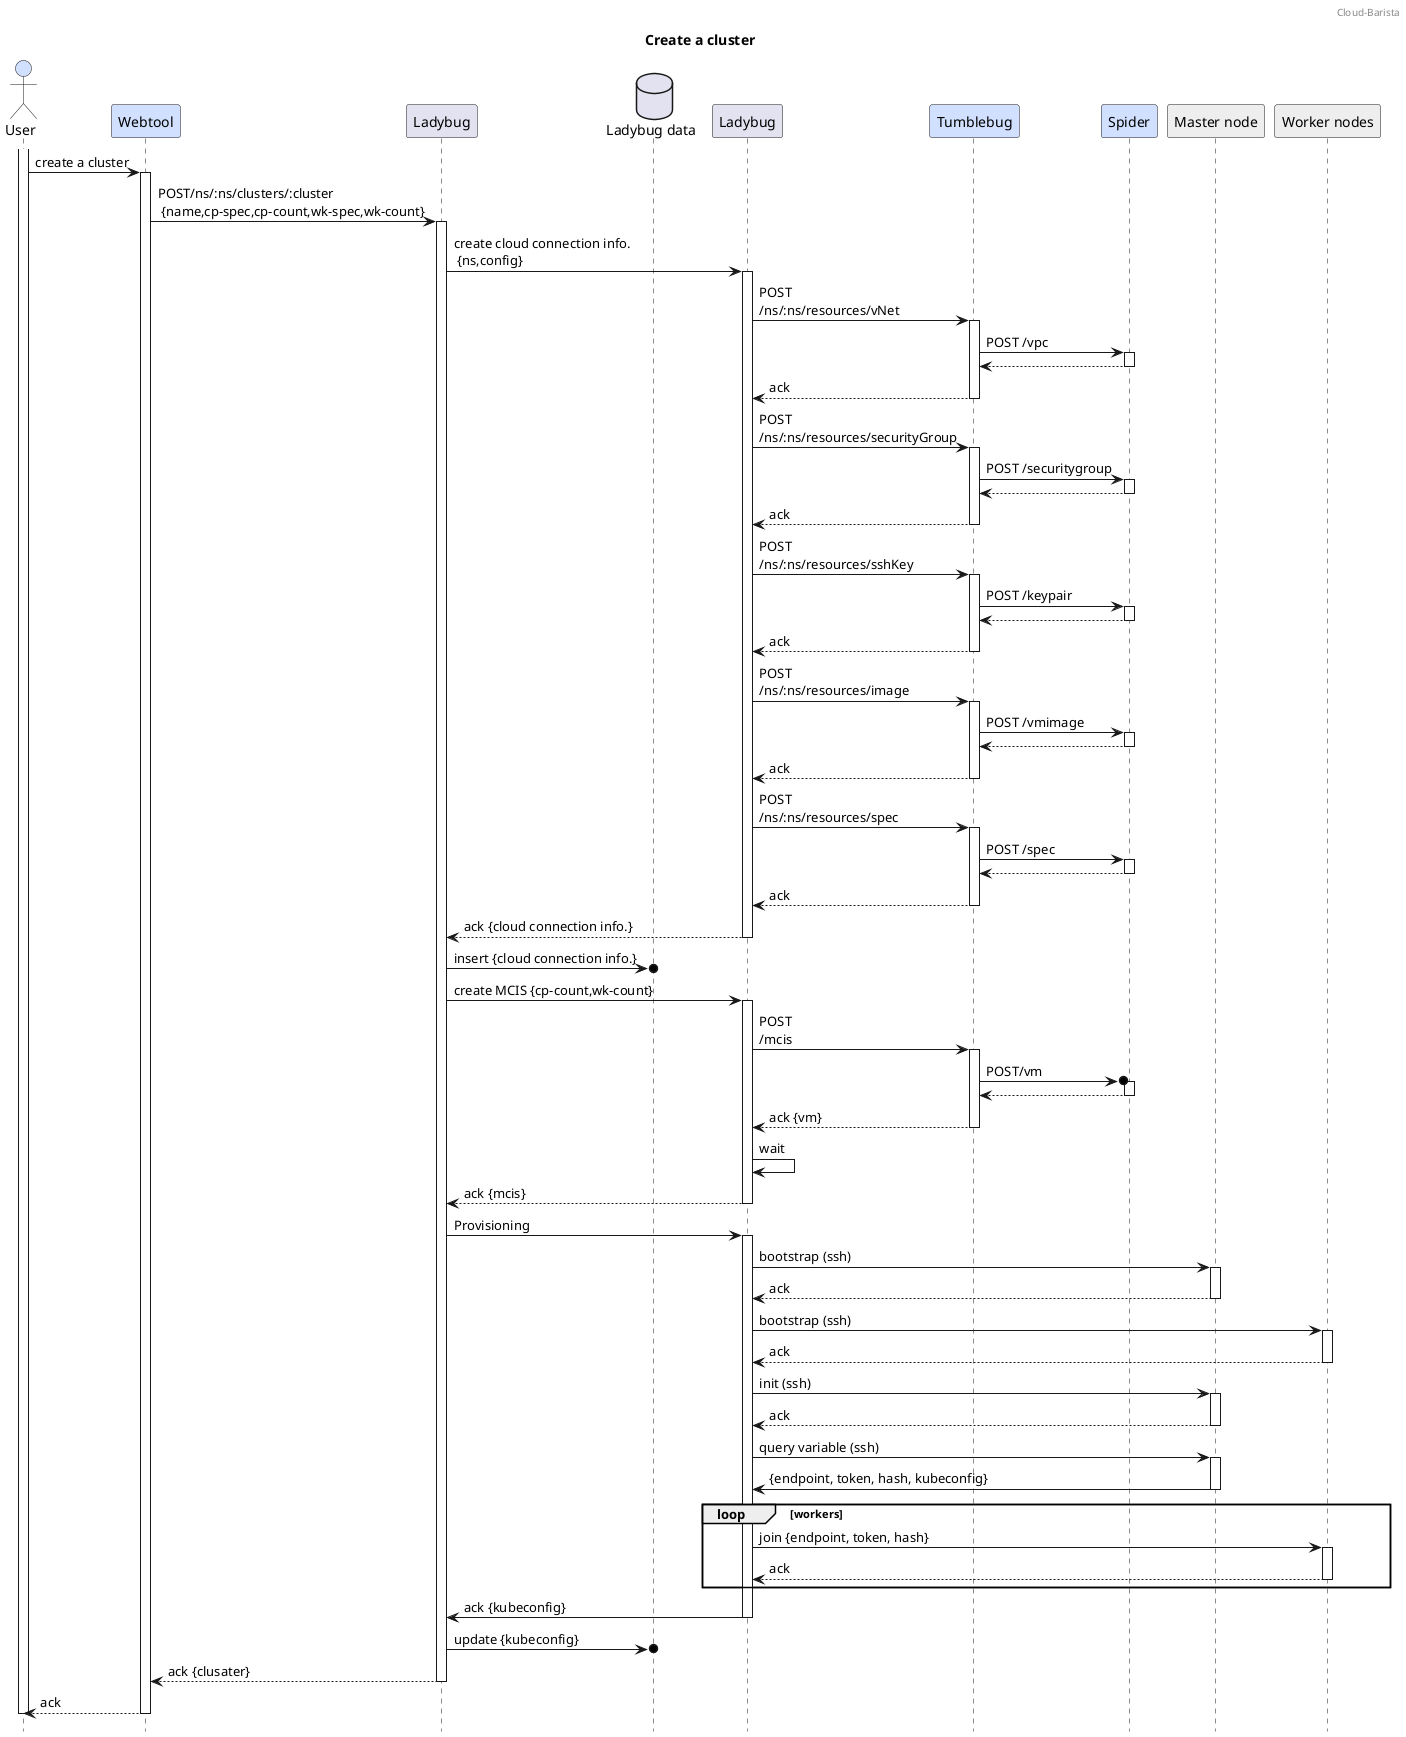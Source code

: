 @@startuml

header Cloud-Barista
title Create a cluster
hide footbox

actor		"User"					as user			#d1e0ff
participant	"Webtool"				as webtool		#d1e0ff

participant	"Ladybug"				as ladybug
database	"Ladybug data"			as db
participant	"Ladybug"				as provider

participant	"Tumblebug"				as tumblebug	#d1e0ff
participant	"Spider"				as spider		#d1e0ff
participant	"Master node"			as mNodes		#eeeeee
participant	"Worker nodes"			as wNodes		#eeeeee

activate user
	user		->	webtool		: create a cluster

	activate webtool
		webtool		->	ladybug		: POST/ns/:ns/clusters/:cluster\n {name,cp-spec,cp-count,wk-spec,wk-count}


		activate ladybug


			ladybug		->	provider	: create cloud connection info.\n {ns,config}

			' -- 1.infra
			activate provider

				'-- 1.1. vpc
				provider	->	tumblebug		: POST\n/ns/:ns/resources/vNet
				activate tumblebug
					tumblebug	->	spider		: POST /vpc
					activate spider
						tumblebug	<--	spider
					deactivate spider
					tumblebug	-->	provider	: ack
				deactivate tumblebug

				'-- 1.2. sg(fw)
				provider	->	tumblebug		: POST\n/ns/:ns/resources/securityGroup
				activate tumblebug
					tumblebug	->	spider		: POST /securitygroup
					activate spider
						tumblebug	<--	spider
					deactivate spider
					tumblebug	-->	provider	: ack
				deactivate tumblebug

				'-- 1.3. ssh
				provider	->	tumblebug	: POST\n/ns/:ns/resources/sshKey
				activate tumblebug
					tumblebug	->	spider		: POST /keypair
					activate spider
						tumblebug	<--	spider
					deactivate spider
					tumblebug	-->	provider	: ack
				deactivate tumblebug
				
				'-- 1.4. image
				provider	->	tumblebug 	: POST\n/ns/:ns/resources/image
				activate tumblebug
					tumblebug	->	spider		: POST /vmimage
					activate spider
						tumblebug	<--	spider
					deactivate spider
					tumblebug	-->	provider	: ack
				deactivate tumblebug

				'-- 1.5. spec
				provider	->	tumblebug 	: POST\n/ns/:ns/resources/spec
				activate tumblebug
					tumblebug	->	spider		: POST /spec
					activate spider
						tumblebug	<--	spider
					deactivate spider
					tumblebug	-->	provider	: ack
				deactivate tumblebug


				provider	-->	ladybug 	: ack {cloud connection info.}

			deactivate provider
			' //-- 1.infra

			ladybug		->o	db			: insert {cloud connection info.}

			' -- 2.mcis
			ladybug		->	provider	: create MCIS {cp-count,wk-count}
			activate provider
				provider	->	tumblebug	: POST\n/mcis

				activate tumblebug
					tumblebug	->o	spider		: POST/vm
					activate spider
						tumblebug	<--	spider
					deactivate spider
					tumblebug	-->	provider 	: ack {vm}
				deactivate tumblebug

				provider	->	provider	: wait
				provider	-->	ladybug 	: ack {mcis}

			deactivate provider
			' //-- 2.mcis

			' -- 3.provisioning
			ladybug		->	provider	: Provisioning

			activate provider
				provider	->	mNodes		: bootstrap (ssh)
				activate mNodes
					provider	<--	mNodes		: ack
				deactivate mNodes

				provider	->	wNodes		: bootstrap (ssh)
				activate wNodes
					provider	<--	wNodes		: ack
				deactivate wNodes

				provider	->	mNodes		: init (ssh)
				activate mNodes
					provider	<--	mNodes		: ack
				deactivate mNodes

				provider	->	mNodes		: query variable (ssh)
				activate mNodes
					provider	<-	mNodes		: {endpoint, token, hash, kubeconfig}
				deactivate mNodes

				loop workers
					provider	->	wNodes		: join {endpoint, token, hash}
					activate wNodes
						provider	<--	wNodes	: ack
					deactivate wNodes
				end
				provider	->	ladybug		: ack {kubeconfig}
			deactivate provider
			' //-- 3.provisioning

			ladybug	->o	db			: update {kubeconfig}
			ladybug	-->	webtool		: ack {clusater}
		deactivate ladybug

		webtool	-->	user	: ack
	deactivate webtool

deactivate user

@@enduml